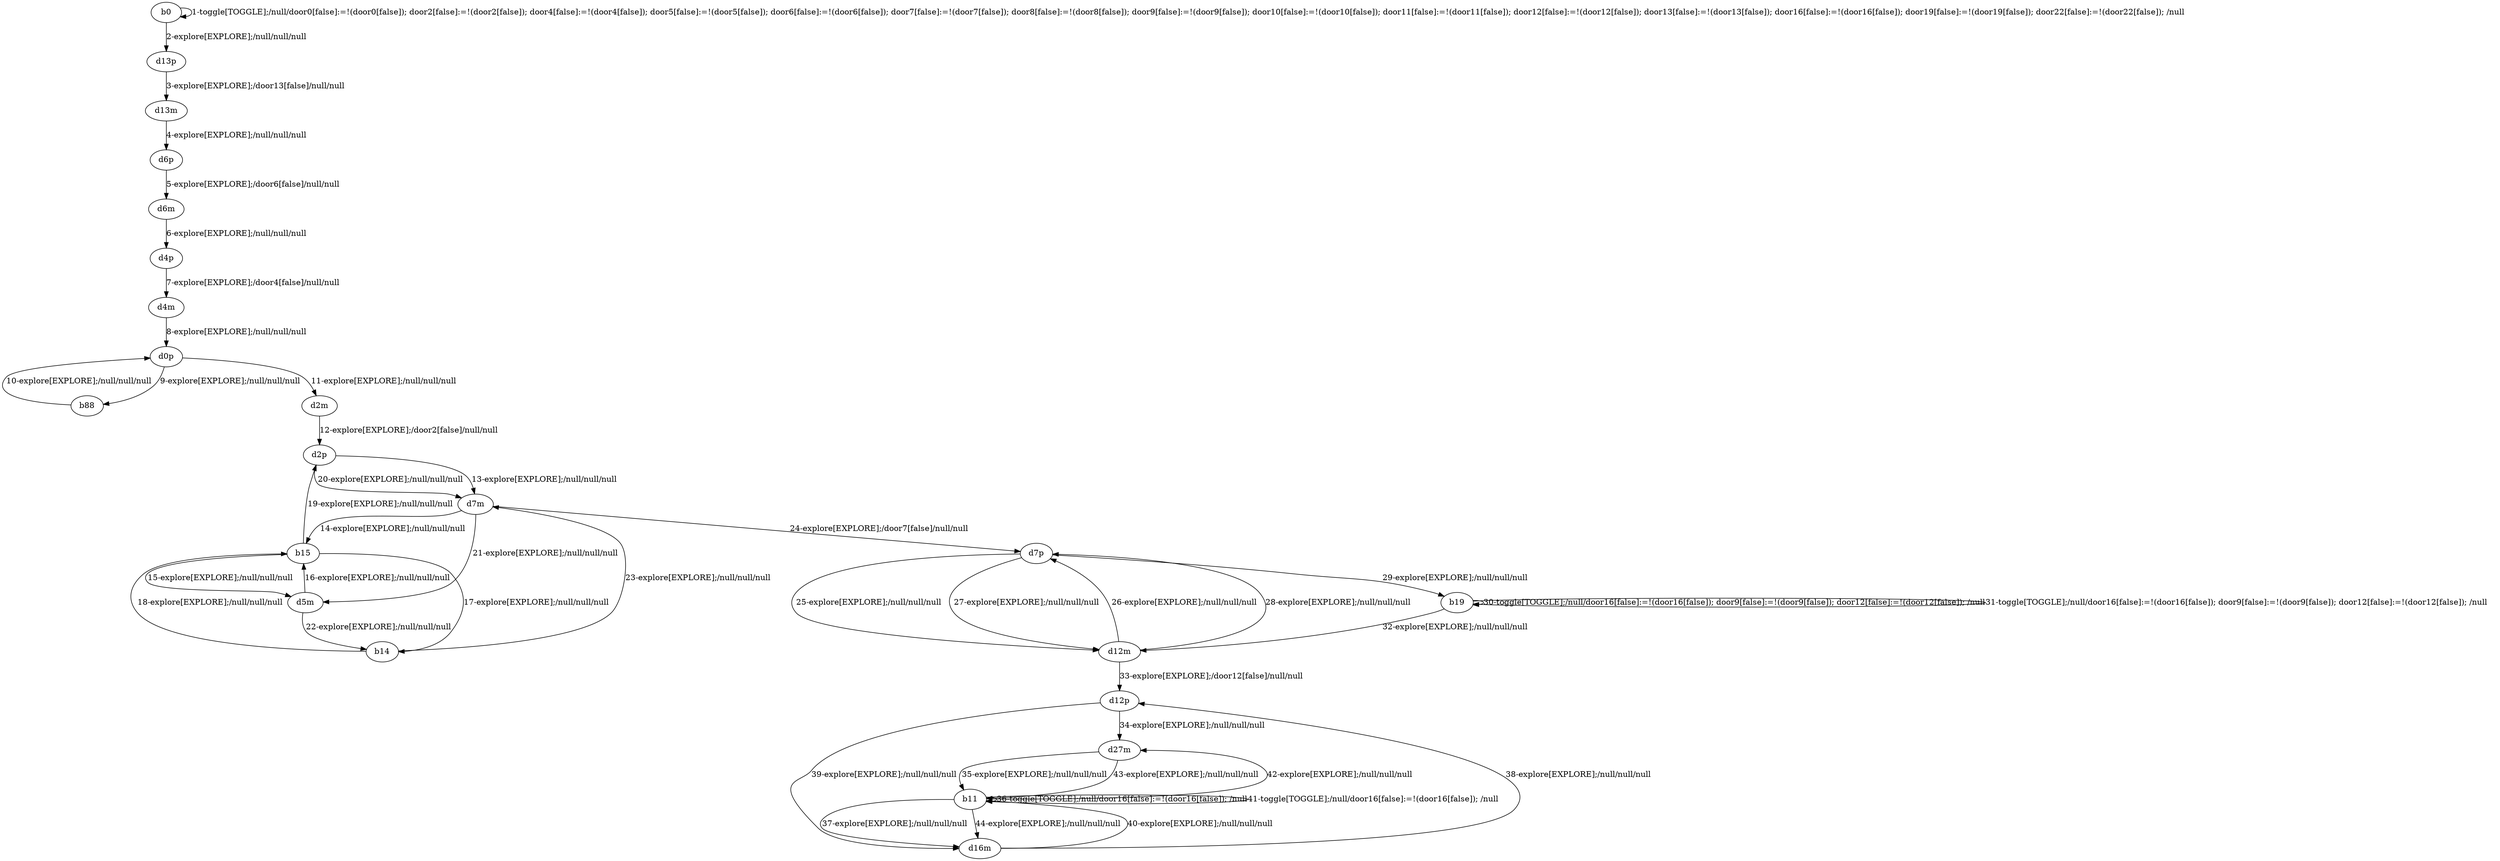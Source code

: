 # Total number of goals covered by this test: 9
# b11 --> d27m
# d16m --> d12p
# b11 --> b11
# d12p --> d16m
# d12m --> d12p
# b11 --> d16m
# d27m --> b11
# d16m --> b11
# d12p --> d27m

digraph g {
"b0" -> "b0" [label = "1-toggle[TOGGLE];/null/door0[false]:=!(door0[false]); door2[false]:=!(door2[false]); door4[false]:=!(door4[false]); door5[false]:=!(door5[false]); door6[false]:=!(door6[false]); door7[false]:=!(door7[false]); door8[false]:=!(door8[false]); door9[false]:=!(door9[false]); door10[false]:=!(door10[false]); door11[false]:=!(door11[false]); door12[false]:=!(door12[false]); door13[false]:=!(door13[false]); door16[false]:=!(door16[false]); door19[false]:=!(door19[false]); door22[false]:=!(door22[false]); /null"];
"b0" -> "d13p" [label = "2-explore[EXPLORE];/null/null/null"];
"d13p" -> "d13m" [label = "3-explore[EXPLORE];/door13[false]/null/null"];
"d13m" -> "d6p" [label = "4-explore[EXPLORE];/null/null/null"];
"d6p" -> "d6m" [label = "5-explore[EXPLORE];/door6[false]/null/null"];
"d6m" -> "d4p" [label = "6-explore[EXPLORE];/null/null/null"];
"d4p" -> "d4m" [label = "7-explore[EXPLORE];/door4[false]/null/null"];
"d4m" -> "d0p" [label = "8-explore[EXPLORE];/null/null/null"];
"d0p" -> "b88" [label = "9-explore[EXPLORE];/null/null/null"];
"b88" -> "d0p" [label = "10-explore[EXPLORE];/null/null/null"];
"d0p" -> "d2m" [label = "11-explore[EXPLORE];/null/null/null"];
"d2m" -> "d2p" [label = "12-explore[EXPLORE];/door2[false]/null/null"];
"d2p" -> "d7m" [label = "13-explore[EXPLORE];/null/null/null"];
"d7m" -> "b15" [label = "14-explore[EXPLORE];/null/null/null"];
"b15" -> "d5m" [label = "15-explore[EXPLORE];/null/null/null"];
"d5m" -> "b15" [label = "16-explore[EXPLORE];/null/null/null"];
"b15" -> "b14" [label = "17-explore[EXPLORE];/null/null/null"];
"b14" -> "b15" [label = "18-explore[EXPLORE];/null/null/null"];
"b15" -> "d2p" [label = "19-explore[EXPLORE];/null/null/null"];
"d2p" -> "d7m" [label = "20-explore[EXPLORE];/null/null/null"];
"d7m" -> "d5m" [label = "21-explore[EXPLORE];/null/null/null"];
"d5m" -> "b14" [label = "22-explore[EXPLORE];/null/null/null"];
"b14" -> "d7m" [label = "23-explore[EXPLORE];/null/null/null"];
"d7m" -> "d7p" [label = "24-explore[EXPLORE];/door7[false]/null/null"];
"d7p" -> "d12m" [label = "25-explore[EXPLORE];/null/null/null"];
"d12m" -> "d7p" [label = "26-explore[EXPLORE];/null/null/null"];
"d7p" -> "d12m" [label = "27-explore[EXPLORE];/null/null/null"];
"d12m" -> "d7p" [label = "28-explore[EXPLORE];/null/null/null"];
"d7p" -> "b19" [label = "29-explore[EXPLORE];/null/null/null"];
"b19" -> "b19" [label = "30-toggle[TOGGLE];/null/door16[false]:=!(door16[false]); door9[false]:=!(door9[false]); door12[false]:=!(door12[false]); /null"];
"b19" -> "b19" [label = "31-toggle[TOGGLE];/null/door16[false]:=!(door16[false]); door9[false]:=!(door9[false]); door12[false]:=!(door12[false]); /null"];
"b19" -> "d12m" [label = "32-explore[EXPLORE];/null/null/null"];
"d12m" -> "d12p" [label = "33-explore[EXPLORE];/door12[false]/null/null"];
"d12p" -> "d27m" [label = "34-explore[EXPLORE];/null/null/null"];
"d27m" -> "b11" [label = "35-explore[EXPLORE];/null/null/null"];
"b11" -> "b11" [label = "36-toggle[TOGGLE];/null/door16[false]:=!(door16[false]); /null"];
"b11" -> "d16m" [label = "37-explore[EXPLORE];/null/null/null"];
"d16m" -> "d12p" [label = "38-explore[EXPLORE];/null/null/null"];
"d12p" -> "d16m" [label = "39-explore[EXPLORE];/null/null/null"];
"d16m" -> "b11" [label = "40-explore[EXPLORE];/null/null/null"];
"b11" -> "b11" [label = "41-toggle[TOGGLE];/null/door16[false]:=!(door16[false]); /null"];
"b11" -> "d27m" [label = "42-explore[EXPLORE];/null/null/null"];
"d27m" -> "b11" [label = "43-explore[EXPLORE];/null/null/null"];
"b11" -> "d16m" [label = "44-explore[EXPLORE];/null/null/null"];
}